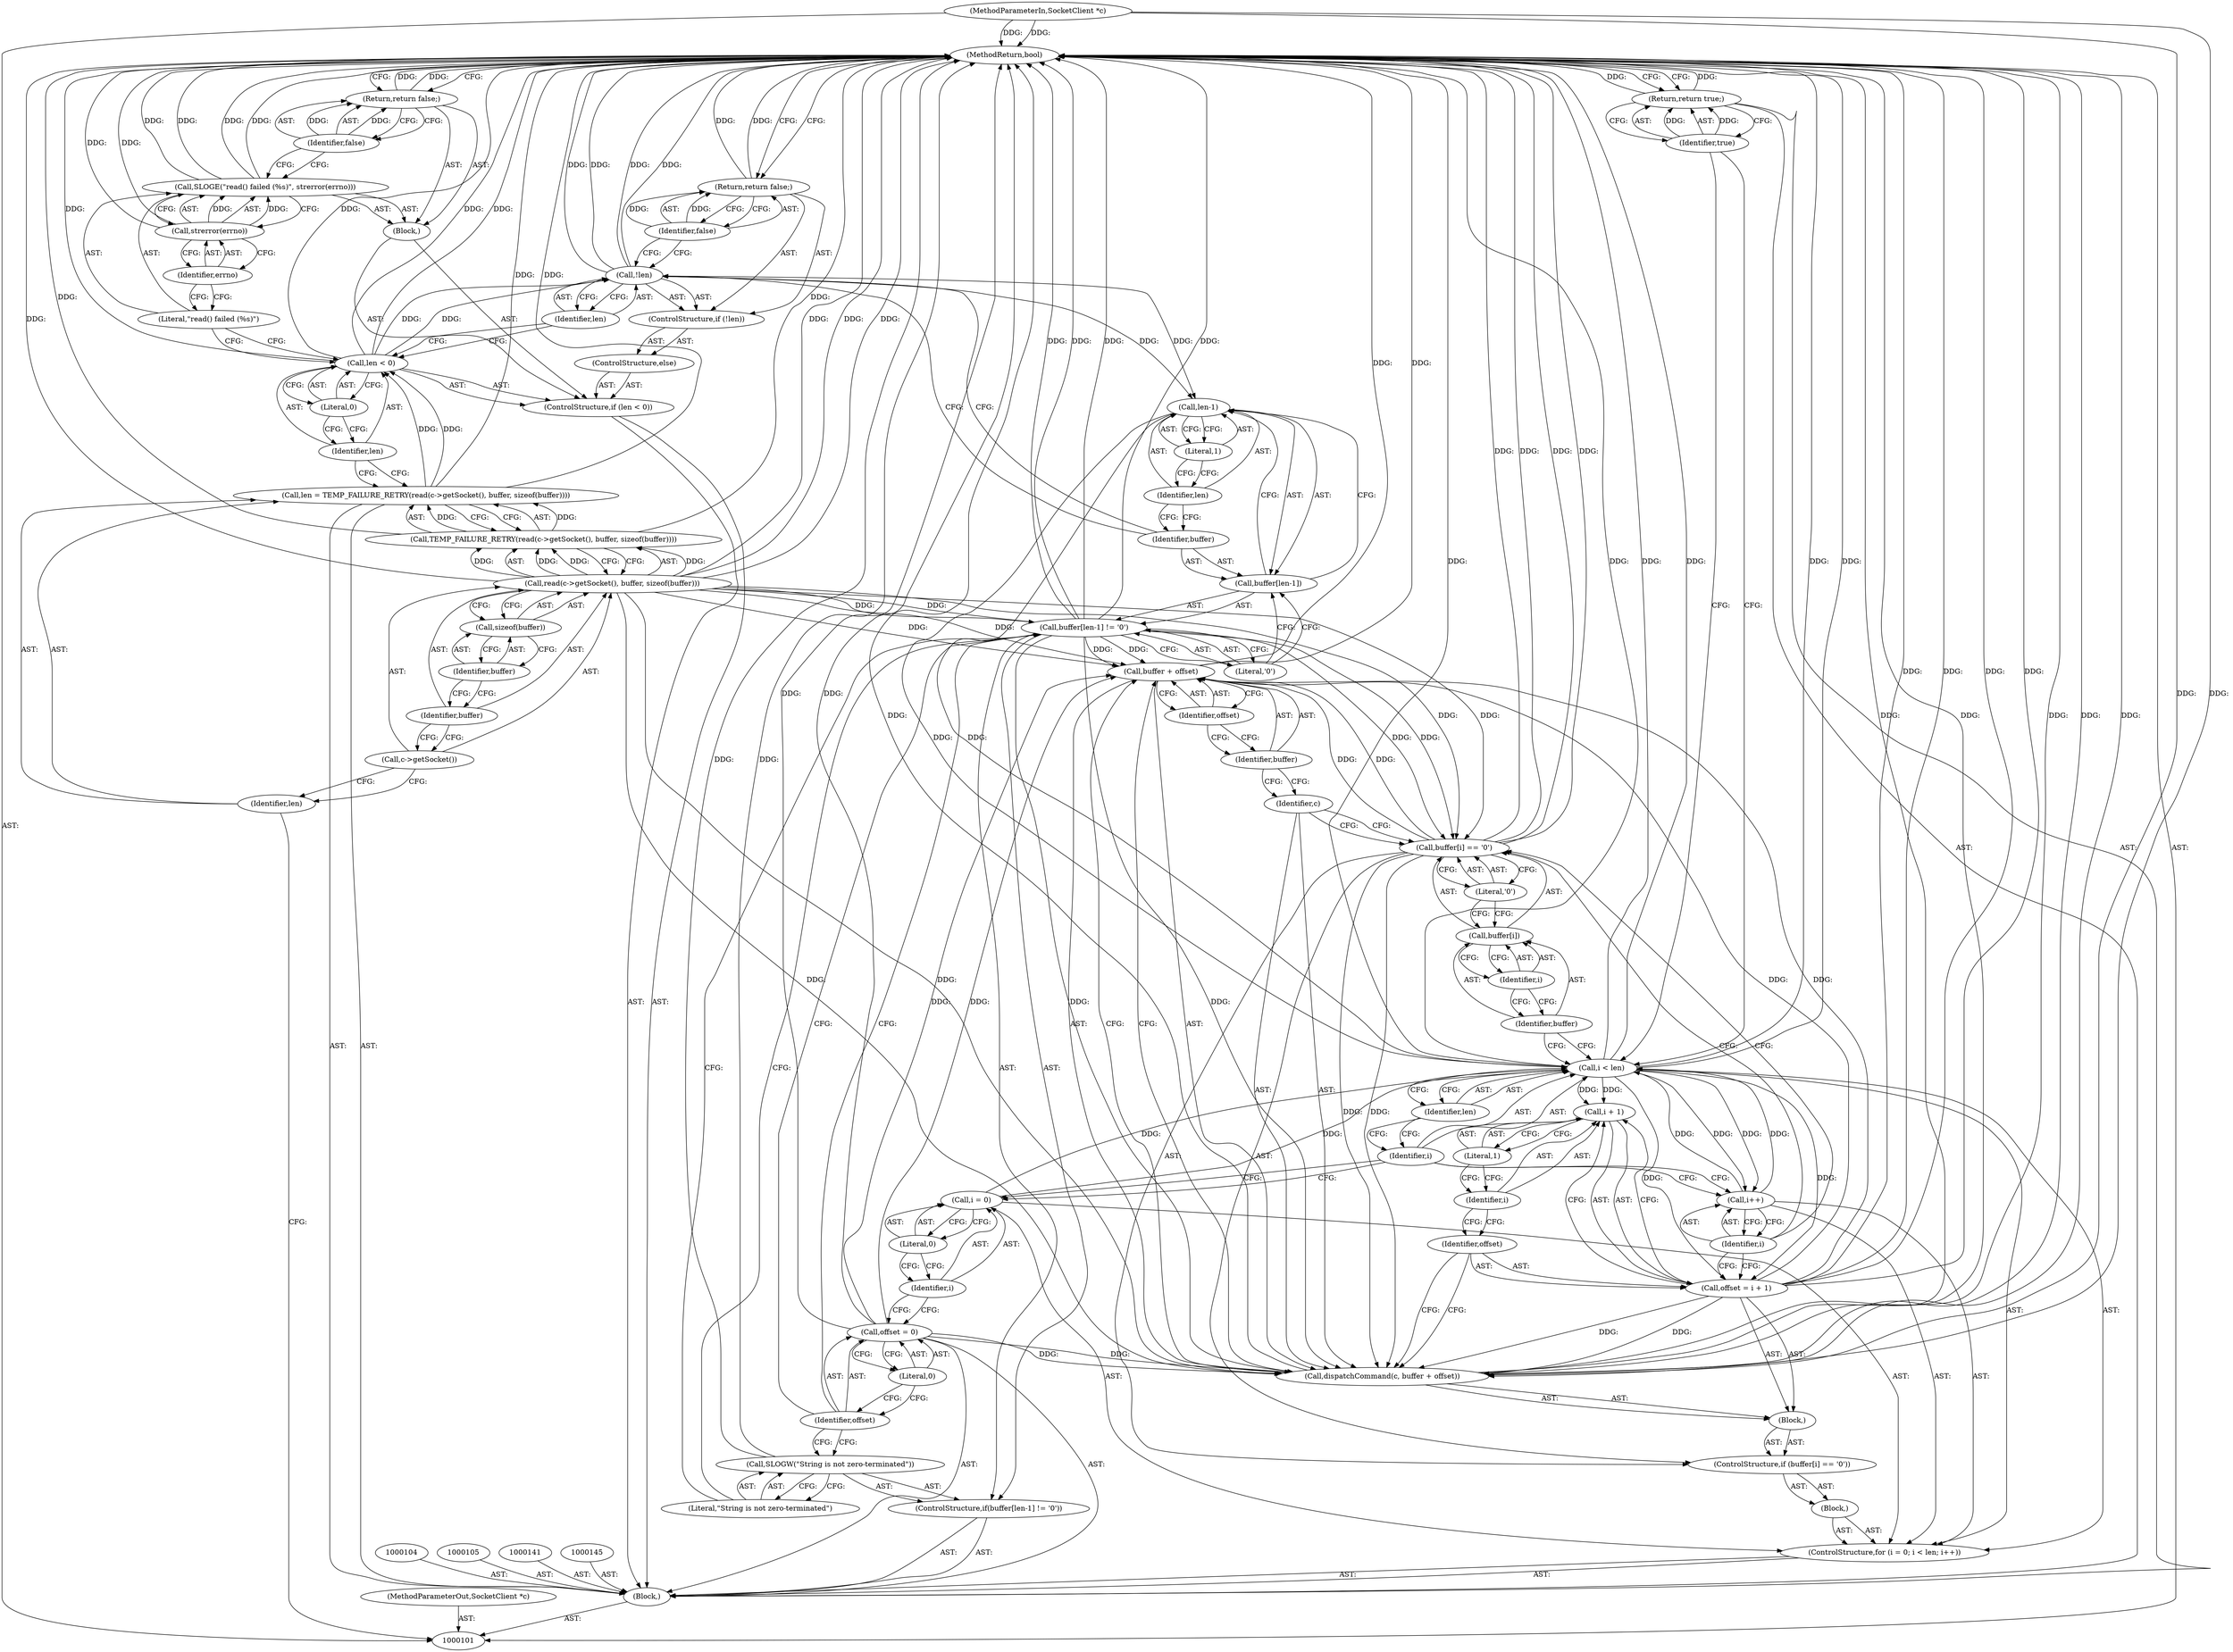 digraph "1_Android_771ab014c24a682b32990da08e87e2f0ab765bd2_0" {
"1000175" [label="(MethodReturn,bool)"];
"1000102" [label="(MethodParameterIn,SocketClient *c)"];
"1000263" [label="(MethodParameterOut,SocketClient *c)"];
"1000103" [label="(Block,)"];
"1000126" [label="(ControlStructure,if (!len))"];
"1000127" [label="(Call,!len)"];
"1000128" [label="(Identifier,len)"];
"1000125" [label="(ControlStructure,else)"];
"1000130" [label="(Identifier,false)"];
"1000129" [label="(Return,return false;)"];
"1000135" [label="(Call,len-1)"];
"1000136" [label="(Identifier,len)"];
"1000137" [label="(Literal,1)"];
"1000138" [label="(Literal,'\0')"];
"1000131" [label="(ControlStructure,if(buffer[len-1] != '\0'))"];
"1000132" [label="(Call,buffer[len-1] != '\0')"];
"1000133" [label="(Call,buffer[len-1])"];
"1000134" [label="(Identifier,buffer)"];
"1000140" [label="(Literal,\"String is not zero-terminated\")"];
"1000139" [label="(Call,SLOGW(\"String is not zero-terminated\"))"];
"1000144" [label="(Literal,0)"];
"1000142" [label="(Call,offset = 0)"];
"1000143" [label="(Identifier,offset)"];
"1000147" [label="(Call,i = 0)"];
"1000148" [label="(Identifier,i)"];
"1000149" [label="(Literal,0)"];
"1000150" [label="(Call,i < len)"];
"1000151" [label="(Identifier,i)"];
"1000152" [label="(Identifier,len)"];
"1000153" [label="(Call,i++)"];
"1000154" [label="(Identifier,i)"];
"1000155" [label="(Block,)"];
"1000146" [label="(ControlStructure,for (i = 0; i < len; i++))"];
"1000157" [label="(Call,buffer[i] == '\0')"];
"1000158" [label="(Call,buffer[i])"];
"1000159" [label="(Identifier,buffer)"];
"1000160" [label="(Identifier,i)"];
"1000161" [label="(Literal,'\0')"];
"1000162" [label="(Block,)"];
"1000156" [label="(ControlStructure,if (buffer[i] == '\0'))"];
"1000163" [label="(Call,dispatchCommand(c, buffer + offset))"];
"1000164" [label="(Identifier,c)"];
"1000165" [label="(Call,buffer + offset)"];
"1000166" [label="(Identifier,buffer)"];
"1000167" [label="(Identifier,offset)"];
"1000168" [label="(Call,offset = i + 1)"];
"1000169" [label="(Identifier,offset)"];
"1000170" [label="(Call,i + 1)"];
"1000171" [label="(Identifier,i)"];
"1000172" [label="(Literal,1)"];
"1000174" [label="(Identifier,true)"];
"1000173" [label="(Return,return true;)"];
"1000108" [label="(Call,TEMP_FAILURE_RETRY(read(c->getSocket(), buffer, sizeof(buffer))))"];
"1000109" [label="(Call,read(c->getSocket(), buffer, sizeof(buffer)))"];
"1000110" [label="(Call,c->getSocket())"];
"1000106" [label="(Call,len = TEMP_FAILURE_RETRY(read(c->getSocket(), buffer, sizeof(buffer))))"];
"1000107" [label="(Identifier,len)"];
"1000111" [label="(Identifier,buffer)"];
"1000112" [label="(Call,sizeof(buffer))"];
"1000113" [label="(Identifier,buffer)"];
"1000117" [label="(Literal,0)"];
"1000118" [label="(Block,)"];
"1000114" [label="(ControlStructure,if (len < 0))"];
"1000115" [label="(Call,len < 0)"];
"1000116" [label="(Identifier,len)"];
"1000120" [label="(Literal,\"read() failed (%s)\")"];
"1000121" [label="(Call,strerror(errno))"];
"1000122" [label="(Identifier,errno)"];
"1000119" [label="(Call,SLOGE(\"read() failed (%s)\", strerror(errno)))"];
"1000124" [label="(Identifier,false)"];
"1000123" [label="(Return,return false;)"];
"1000175" -> "1000101"  [label="AST: "];
"1000175" -> "1000123"  [label="CFG: "];
"1000175" -> "1000129"  [label="CFG: "];
"1000175" -> "1000173"  [label="CFG: "];
"1000173" -> "1000175"  [label="DDG: "];
"1000129" -> "1000175"  [label="DDG: "];
"1000106" -> "1000175"  [label="DDG: "];
"1000150" -> "1000175"  [label="DDG: "];
"1000150" -> "1000175"  [label="DDG: "];
"1000150" -> "1000175"  [label="DDG: "];
"1000168" -> "1000175"  [label="DDG: "];
"1000168" -> "1000175"  [label="DDG: "];
"1000157" -> "1000175"  [label="DDG: "];
"1000157" -> "1000175"  [label="DDG: "];
"1000127" -> "1000175"  [label="DDG: "];
"1000127" -> "1000175"  [label="DDG: "];
"1000119" -> "1000175"  [label="DDG: "];
"1000119" -> "1000175"  [label="DDG: "];
"1000163" -> "1000175"  [label="DDG: "];
"1000163" -> "1000175"  [label="DDG: "];
"1000163" -> "1000175"  [label="DDG: "];
"1000132" -> "1000175"  [label="DDG: "];
"1000132" -> "1000175"  [label="DDG: "];
"1000139" -> "1000175"  [label="DDG: "];
"1000165" -> "1000175"  [label="DDG: "];
"1000115" -> "1000175"  [label="DDG: "];
"1000115" -> "1000175"  [label="DDG: "];
"1000102" -> "1000175"  [label="DDG: "];
"1000109" -> "1000175"  [label="DDG: "];
"1000109" -> "1000175"  [label="DDG: "];
"1000142" -> "1000175"  [label="DDG: "];
"1000121" -> "1000175"  [label="DDG: "];
"1000108" -> "1000175"  [label="DDG: "];
"1000123" -> "1000175"  [label="DDG: "];
"1000102" -> "1000101"  [label="AST: "];
"1000102" -> "1000175"  [label="DDG: "];
"1000102" -> "1000163"  [label="DDG: "];
"1000263" -> "1000101"  [label="AST: "];
"1000103" -> "1000101"  [label="AST: "];
"1000104" -> "1000103"  [label="AST: "];
"1000105" -> "1000103"  [label="AST: "];
"1000106" -> "1000103"  [label="AST: "];
"1000114" -> "1000103"  [label="AST: "];
"1000131" -> "1000103"  [label="AST: "];
"1000141" -> "1000103"  [label="AST: "];
"1000142" -> "1000103"  [label="AST: "];
"1000145" -> "1000103"  [label="AST: "];
"1000146" -> "1000103"  [label="AST: "];
"1000173" -> "1000103"  [label="AST: "];
"1000126" -> "1000125"  [label="AST: "];
"1000127" -> "1000126"  [label="AST: "];
"1000129" -> "1000126"  [label="AST: "];
"1000127" -> "1000126"  [label="AST: "];
"1000127" -> "1000128"  [label="CFG: "];
"1000128" -> "1000127"  [label="AST: "];
"1000130" -> "1000127"  [label="CFG: "];
"1000134" -> "1000127"  [label="CFG: "];
"1000127" -> "1000175"  [label="DDG: "];
"1000127" -> "1000175"  [label="DDG: "];
"1000115" -> "1000127"  [label="DDG: "];
"1000127" -> "1000135"  [label="DDG: "];
"1000128" -> "1000127"  [label="AST: "];
"1000128" -> "1000115"  [label="CFG: "];
"1000127" -> "1000128"  [label="CFG: "];
"1000125" -> "1000114"  [label="AST: "];
"1000126" -> "1000125"  [label="AST: "];
"1000130" -> "1000129"  [label="AST: "];
"1000130" -> "1000127"  [label="CFG: "];
"1000129" -> "1000130"  [label="CFG: "];
"1000130" -> "1000129"  [label="DDG: "];
"1000129" -> "1000126"  [label="AST: "];
"1000129" -> "1000130"  [label="CFG: "];
"1000130" -> "1000129"  [label="AST: "];
"1000175" -> "1000129"  [label="CFG: "];
"1000129" -> "1000175"  [label="DDG: "];
"1000130" -> "1000129"  [label="DDG: "];
"1000135" -> "1000133"  [label="AST: "];
"1000135" -> "1000137"  [label="CFG: "];
"1000136" -> "1000135"  [label="AST: "];
"1000137" -> "1000135"  [label="AST: "];
"1000133" -> "1000135"  [label="CFG: "];
"1000127" -> "1000135"  [label="DDG: "];
"1000135" -> "1000150"  [label="DDG: "];
"1000136" -> "1000135"  [label="AST: "];
"1000136" -> "1000134"  [label="CFG: "];
"1000137" -> "1000136"  [label="CFG: "];
"1000137" -> "1000135"  [label="AST: "];
"1000137" -> "1000136"  [label="CFG: "];
"1000135" -> "1000137"  [label="CFG: "];
"1000138" -> "1000132"  [label="AST: "];
"1000138" -> "1000133"  [label="CFG: "];
"1000132" -> "1000138"  [label="CFG: "];
"1000131" -> "1000103"  [label="AST: "];
"1000132" -> "1000131"  [label="AST: "];
"1000139" -> "1000131"  [label="AST: "];
"1000132" -> "1000131"  [label="AST: "];
"1000132" -> "1000138"  [label="CFG: "];
"1000133" -> "1000132"  [label="AST: "];
"1000138" -> "1000132"  [label="AST: "];
"1000140" -> "1000132"  [label="CFG: "];
"1000143" -> "1000132"  [label="CFG: "];
"1000132" -> "1000175"  [label="DDG: "];
"1000132" -> "1000175"  [label="DDG: "];
"1000109" -> "1000132"  [label="DDG: "];
"1000132" -> "1000157"  [label="DDG: "];
"1000132" -> "1000163"  [label="DDG: "];
"1000132" -> "1000165"  [label="DDG: "];
"1000133" -> "1000132"  [label="AST: "];
"1000133" -> "1000135"  [label="CFG: "];
"1000134" -> "1000133"  [label="AST: "];
"1000135" -> "1000133"  [label="AST: "];
"1000138" -> "1000133"  [label="CFG: "];
"1000134" -> "1000133"  [label="AST: "];
"1000134" -> "1000127"  [label="CFG: "];
"1000136" -> "1000134"  [label="CFG: "];
"1000140" -> "1000139"  [label="AST: "];
"1000140" -> "1000132"  [label="CFG: "];
"1000139" -> "1000140"  [label="CFG: "];
"1000139" -> "1000131"  [label="AST: "];
"1000139" -> "1000140"  [label="CFG: "];
"1000140" -> "1000139"  [label="AST: "];
"1000143" -> "1000139"  [label="CFG: "];
"1000139" -> "1000175"  [label="DDG: "];
"1000144" -> "1000142"  [label="AST: "];
"1000144" -> "1000143"  [label="CFG: "];
"1000142" -> "1000144"  [label="CFG: "];
"1000142" -> "1000103"  [label="AST: "];
"1000142" -> "1000144"  [label="CFG: "];
"1000143" -> "1000142"  [label="AST: "];
"1000144" -> "1000142"  [label="AST: "];
"1000148" -> "1000142"  [label="CFG: "];
"1000142" -> "1000175"  [label="DDG: "];
"1000142" -> "1000163"  [label="DDG: "];
"1000142" -> "1000165"  [label="DDG: "];
"1000143" -> "1000142"  [label="AST: "];
"1000143" -> "1000139"  [label="CFG: "];
"1000143" -> "1000132"  [label="CFG: "];
"1000144" -> "1000143"  [label="CFG: "];
"1000147" -> "1000146"  [label="AST: "];
"1000147" -> "1000149"  [label="CFG: "];
"1000148" -> "1000147"  [label="AST: "];
"1000149" -> "1000147"  [label="AST: "];
"1000151" -> "1000147"  [label="CFG: "];
"1000147" -> "1000150"  [label="DDG: "];
"1000148" -> "1000147"  [label="AST: "];
"1000148" -> "1000142"  [label="CFG: "];
"1000149" -> "1000148"  [label="CFG: "];
"1000149" -> "1000147"  [label="AST: "];
"1000149" -> "1000148"  [label="CFG: "];
"1000147" -> "1000149"  [label="CFG: "];
"1000150" -> "1000146"  [label="AST: "];
"1000150" -> "1000152"  [label="CFG: "];
"1000151" -> "1000150"  [label="AST: "];
"1000152" -> "1000150"  [label="AST: "];
"1000159" -> "1000150"  [label="CFG: "];
"1000174" -> "1000150"  [label="CFG: "];
"1000150" -> "1000175"  [label="DDG: "];
"1000150" -> "1000175"  [label="DDG: "];
"1000150" -> "1000175"  [label="DDG: "];
"1000147" -> "1000150"  [label="DDG: "];
"1000153" -> "1000150"  [label="DDG: "];
"1000135" -> "1000150"  [label="DDG: "];
"1000150" -> "1000153"  [label="DDG: "];
"1000150" -> "1000168"  [label="DDG: "];
"1000150" -> "1000170"  [label="DDG: "];
"1000151" -> "1000150"  [label="AST: "];
"1000151" -> "1000147"  [label="CFG: "];
"1000151" -> "1000153"  [label="CFG: "];
"1000152" -> "1000151"  [label="CFG: "];
"1000152" -> "1000150"  [label="AST: "];
"1000152" -> "1000151"  [label="CFG: "];
"1000150" -> "1000152"  [label="CFG: "];
"1000153" -> "1000146"  [label="AST: "];
"1000153" -> "1000154"  [label="CFG: "];
"1000154" -> "1000153"  [label="AST: "];
"1000151" -> "1000153"  [label="CFG: "];
"1000153" -> "1000150"  [label="DDG: "];
"1000150" -> "1000153"  [label="DDG: "];
"1000154" -> "1000153"  [label="AST: "];
"1000154" -> "1000168"  [label="CFG: "];
"1000154" -> "1000157"  [label="CFG: "];
"1000153" -> "1000154"  [label="CFG: "];
"1000155" -> "1000146"  [label="AST: "];
"1000156" -> "1000155"  [label="AST: "];
"1000146" -> "1000103"  [label="AST: "];
"1000147" -> "1000146"  [label="AST: "];
"1000150" -> "1000146"  [label="AST: "];
"1000153" -> "1000146"  [label="AST: "];
"1000155" -> "1000146"  [label="AST: "];
"1000157" -> "1000156"  [label="AST: "];
"1000157" -> "1000161"  [label="CFG: "];
"1000158" -> "1000157"  [label="AST: "];
"1000161" -> "1000157"  [label="AST: "];
"1000164" -> "1000157"  [label="CFG: "];
"1000154" -> "1000157"  [label="CFG: "];
"1000157" -> "1000175"  [label="DDG: "];
"1000157" -> "1000175"  [label="DDG: "];
"1000109" -> "1000157"  [label="DDG: "];
"1000132" -> "1000157"  [label="DDG: "];
"1000157" -> "1000163"  [label="DDG: "];
"1000157" -> "1000165"  [label="DDG: "];
"1000158" -> "1000157"  [label="AST: "];
"1000158" -> "1000160"  [label="CFG: "];
"1000159" -> "1000158"  [label="AST: "];
"1000160" -> "1000158"  [label="AST: "];
"1000161" -> "1000158"  [label="CFG: "];
"1000159" -> "1000158"  [label="AST: "];
"1000159" -> "1000150"  [label="CFG: "];
"1000160" -> "1000159"  [label="CFG: "];
"1000160" -> "1000158"  [label="AST: "];
"1000160" -> "1000159"  [label="CFG: "];
"1000158" -> "1000160"  [label="CFG: "];
"1000161" -> "1000157"  [label="AST: "];
"1000161" -> "1000158"  [label="CFG: "];
"1000157" -> "1000161"  [label="CFG: "];
"1000162" -> "1000156"  [label="AST: "];
"1000163" -> "1000162"  [label="AST: "];
"1000168" -> "1000162"  [label="AST: "];
"1000156" -> "1000155"  [label="AST: "];
"1000157" -> "1000156"  [label="AST: "];
"1000162" -> "1000156"  [label="AST: "];
"1000163" -> "1000162"  [label="AST: "];
"1000163" -> "1000165"  [label="CFG: "];
"1000164" -> "1000163"  [label="AST: "];
"1000165" -> "1000163"  [label="AST: "];
"1000169" -> "1000163"  [label="CFG: "];
"1000163" -> "1000175"  [label="DDG: "];
"1000163" -> "1000175"  [label="DDG: "];
"1000163" -> "1000175"  [label="DDG: "];
"1000102" -> "1000163"  [label="DDG: "];
"1000157" -> "1000163"  [label="DDG: "];
"1000132" -> "1000163"  [label="DDG: "];
"1000109" -> "1000163"  [label="DDG: "];
"1000168" -> "1000163"  [label="DDG: "];
"1000142" -> "1000163"  [label="DDG: "];
"1000164" -> "1000163"  [label="AST: "];
"1000164" -> "1000157"  [label="CFG: "];
"1000166" -> "1000164"  [label="CFG: "];
"1000165" -> "1000163"  [label="AST: "];
"1000165" -> "1000167"  [label="CFG: "];
"1000166" -> "1000165"  [label="AST: "];
"1000167" -> "1000165"  [label="AST: "];
"1000163" -> "1000165"  [label="CFG: "];
"1000165" -> "1000175"  [label="DDG: "];
"1000157" -> "1000165"  [label="DDG: "];
"1000132" -> "1000165"  [label="DDG: "];
"1000109" -> "1000165"  [label="DDG: "];
"1000168" -> "1000165"  [label="DDG: "];
"1000142" -> "1000165"  [label="DDG: "];
"1000166" -> "1000165"  [label="AST: "];
"1000166" -> "1000164"  [label="CFG: "];
"1000167" -> "1000166"  [label="CFG: "];
"1000167" -> "1000165"  [label="AST: "];
"1000167" -> "1000166"  [label="CFG: "];
"1000165" -> "1000167"  [label="CFG: "];
"1000168" -> "1000162"  [label="AST: "];
"1000168" -> "1000170"  [label="CFG: "];
"1000169" -> "1000168"  [label="AST: "];
"1000170" -> "1000168"  [label="AST: "];
"1000154" -> "1000168"  [label="CFG: "];
"1000168" -> "1000175"  [label="DDG: "];
"1000168" -> "1000175"  [label="DDG: "];
"1000168" -> "1000163"  [label="DDG: "];
"1000168" -> "1000165"  [label="DDG: "];
"1000150" -> "1000168"  [label="DDG: "];
"1000169" -> "1000168"  [label="AST: "];
"1000169" -> "1000163"  [label="CFG: "];
"1000171" -> "1000169"  [label="CFG: "];
"1000170" -> "1000168"  [label="AST: "];
"1000170" -> "1000172"  [label="CFG: "];
"1000171" -> "1000170"  [label="AST: "];
"1000172" -> "1000170"  [label="AST: "];
"1000168" -> "1000170"  [label="CFG: "];
"1000150" -> "1000170"  [label="DDG: "];
"1000171" -> "1000170"  [label="AST: "];
"1000171" -> "1000169"  [label="CFG: "];
"1000172" -> "1000171"  [label="CFG: "];
"1000172" -> "1000170"  [label="AST: "];
"1000172" -> "1000171"  [label="CFG: "];
"1000170" -> "1000172"  [label="CFG: "];
"1000174" -> "1000173"  [label="AST: "];
"1000174" -> "1000150"  [label="CFG: "];
"1000173" -> "1000174"  [label="CFG: "];
"1000174" -> "1000173"  [label="DDG: "];
"1000173" -> "1000103"  [label="AST: "];
"1000173" -> "1000174"  [label="CFG: "];
"1000174" -> "1000173"  [label="AST: "];
"1000175" -> "1000173"  [label="CFG: "];
"1000173" -> "1000175"  [label="DDG: "];
"1000174" -> "1000173"  [label="DDG: "];
"1000108" -> "1000106"  [label="AST: "];
"1000108" -> "1000109"  [label="CFG: "];
"1000109" -> "1000108"  [label="AST: "];
"1000106" -> "1000108"  [label="CFG: "];
"1000108" -> "1000175"  [label="DDG: "];
"1000108" -> "1000106"  [label="DDG: "];
"1000109" -> "1000108"  [label="DDG: "];
"1000109" -> "1000108"  [label="DDG: "];
"1000109" -> "1000108"  [label="AST: "];
"1000109" -> "1000112"  [label="CFG: "];
"1000110" -> "1000109"  [label="AST: "];
"1000111" -> "1000109"  [label="AST: "];
"1000112" -> "1000109"  [label="AST: "];
"1000108" -> "1000109"  [label="CFG: "];
"1000109" -> "1000175"  [label="DDG: "];
"1000109" -> "1000175"  [label="DDG: "];
"1000109" -> "1000108"  [label="DDG: "];
"1000109" -> "1000108"  [label="DDG: "];
"1000109" -> "1000132"  [label="DDG: "];
"1000109" -> "1000157"  [label="DDG: "];
"1000109" -> "1000163"  [label="DDG: "];
"1000109" -> "1000165"  [label="DDG: "];
"1000110" -> "1000109"  [label="AST: "];
"1000110" -> "1000107"  [label="CFG: "];
"1000111" -> "1000110"  [label="CFG: "];
"1000106" -> "1000103"  [label="AST: "];
"1000106" -> "1000108"  [label="CFG: "];
"1000107" -> "1000106"  [label="AST: "];
"1000108" -> "1000106"  [label="AST: "];
"1000116" -> "1000106"  [label="CFG: "];
"1000106" -> "1000175"  [label="DDG: "];
"1000108" -> "1000106"  [label="DDG: "];
"1000106" -> "1000115"  [label="DDG: "];
"1000107" -> "1000106"  [label="AST: "];
"1000107" -> "1000101"  [label="CFG: "];
"1000110" -> "1000107"  [label="CFG: "];
"1000111" -> "1000109"  [label="AST: "];
"1000111" -> "1000110"  [label="CFG: "];
"1000113" -> "1000111"  [label="CFG: "];
"1000112" -> "1000109"  [label="AST: "];
"1000112" -> "1000113"  [label="CFG: "];
"1000113" -> "1000112"  [label="AST: "];
"1000109" -> "1000112"  [label="CFG: "];
"1000113" -> "1000112"  [label="AST: "];
"1000113" -> "1000111"  [label="CFG: "];
"1000112" -> "1000113"  [label="CFG: "];
"1000117" -> "1000115"  [label="AST: "];
"1000117" -> "1000116"  [label="CFG: "];
"1000115" -> "1000117"  [label="CFG: "];
"1000118" -> "1000114"  [label="AST: "];
"1000119" -> "1000118"  [label="AST: "];
"1000123" -> "1000118"  [label="AST: "];
"1000114" -> "1000103"  [label="AST: "];
"1000115" -> "1000114"  [label="AST: "];
"1000118" -> "1000114"  [label="AST: "];
"1000125" -> "1000114"  [label="AST: "];
"1000115" -> "1000114"  [label="AST: "];
"1000115" -> "1000117"  [label="CFG: "];
"1000116" -> "1000115"  [label="AST: "];
"1000117" -> "1000115"  [label="AST: "];
"1000120" -> "1000115"  [label="CFG: "];
"1000128" -> "1000115"  [label="CFG: "];
"1000115" -> "1000175"  [label="DDG: "];
"1000115" -> "1000175"  [label="DDG: "];
"1000106" -> "1000115"  [label="DDG: "];
"1000115" -> "1000127"  [label="DDG: "];
"1000116" -> "1000115"  [label="AST: "];
"1000116" -> "1000106"  [label="CFG: "];
"1000117" -> "1000116"  [label="CFG: "];
"1000120" -> "1000119"  [label="AST: "];
"1000120" -> "1000115"  [label="CFG: "];
"1000122" -> "1000120"  [label="CFG: "];
"1000121" -> "1000119"  [label="AST: "];
"1000121" -> "1000122"  [label="CFG: "];
"1000122" -> "1000121"  [label="AST: "];
"1000119" -> "1000121"  [label="CFG: "];
"1000121" -> "1000175"  [label="DDG: "];
"1000121" -> "1000119"  [label="DDG: "];
"1000122" -> "1000121"  [label="AST: "];
"1000122" -> "1000120"  [label="CFG: "];
"1000121" -> "1000122"  [label="CFG: "];
"1000119" -> "1000118"  [label="AST: "];
"1000119" -> "1000121"  [label="CFG: "];
"1000120" -> "1000119"  [label="AST: "];
"1000121" -> "1000119"  [label="AST: "];
"1000124" -> "1000119"  [label="CFG: "];
"1000119" -> "1000175"  [label="DDG: "];
"1000119" -> "1000175"  [label="DDG: "];
"1000121" -> "1000119"  [label="DDG: "];
"1000124" -> "1000123"  [label="AST: "];
"1000124" -> "1000119"  [label="CFG: "];
"1000123" -> "1000124"  [label="CFG: "];
"1000124" -> "1000123"  [label="DDG: "];
"1000123" -> "1000118"  [label="AST: "];
"1000123" -> "1000124"  [label="CFG: "];
"1000124" -> "1000123"  [label="AST: "];
"1000175" -> "1000123"  [label="CFG: "];
"1000123" -> "1000175"  [label="DDG: "];
"1000124" -> "1000123"  [label="DDG: "];
}
